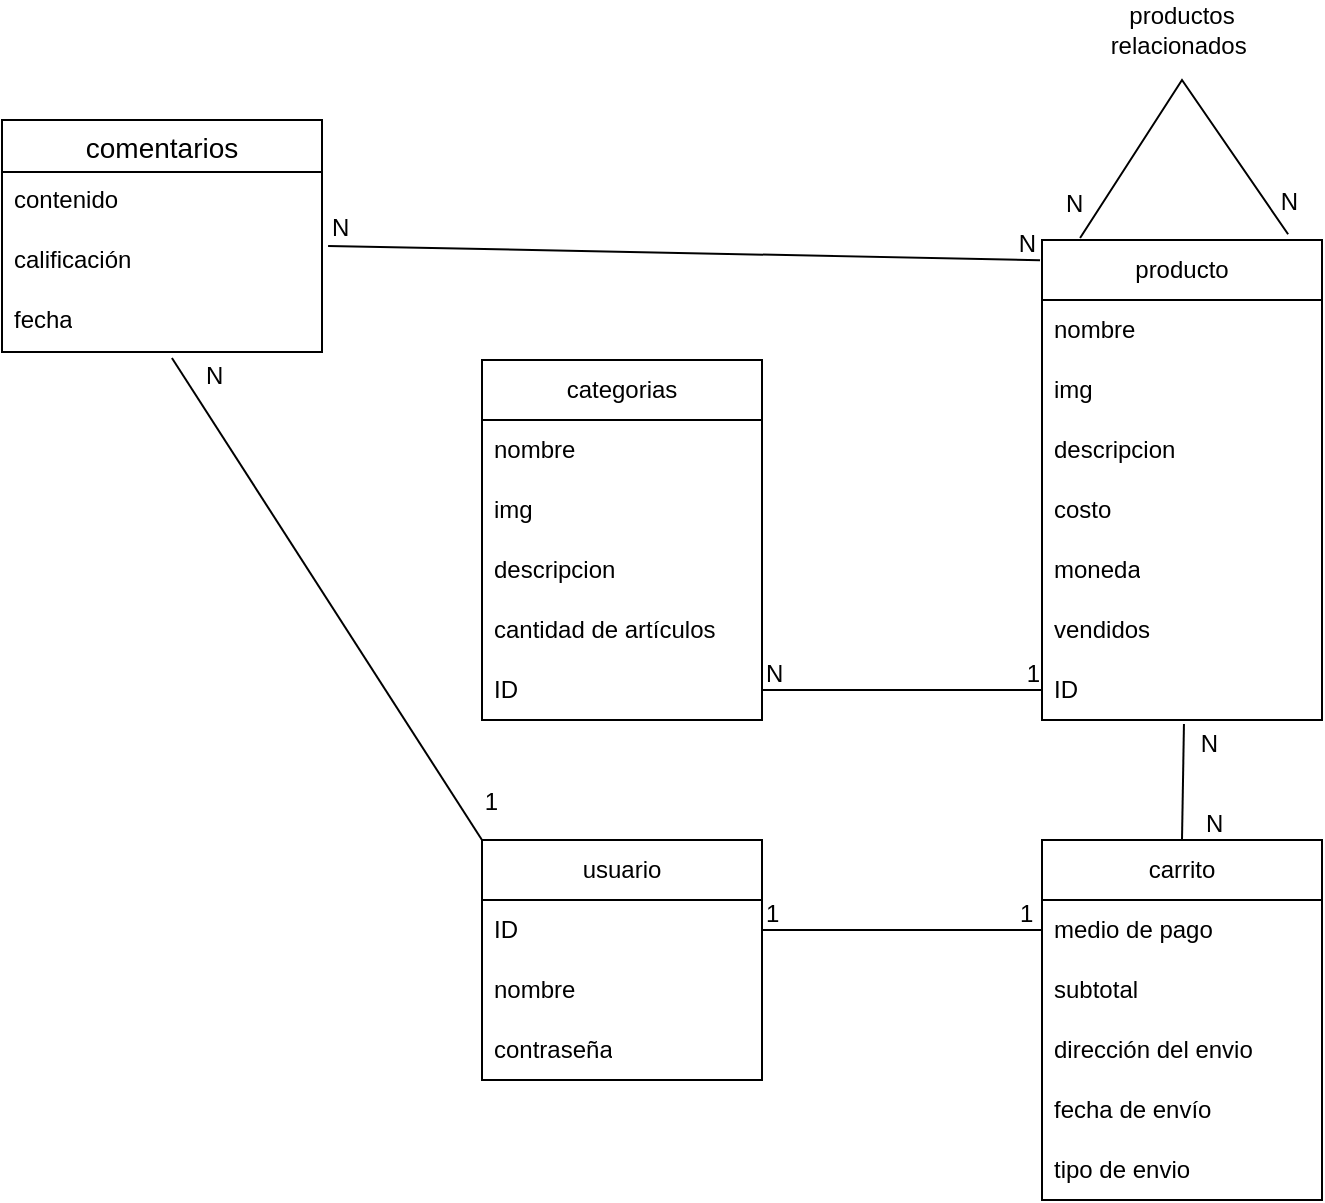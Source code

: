 <mxfile version="21.6.7" type="device">
  <diagram name="Página-1" id="IkIq9GUv9EjntfqMfnKc">
    <mxGraphModel dx="1674" dy="790" grid="1" gridSize="10" guides="1" tooltips="1" connect="1" arrows="1" fold="1" page="1" pageScale="1" pageWidth="827" pageHeight="1169" math="0" shadow="0">
      <root>
        <mxCell id="0" />
        <mxCell id="1" parent="0" />
        <mxCell id="sH8yn2e-o5A9sOrNXWSq-1" value="categorias" style="swimlane;fontStyle=0;childLayout=stackLayout;horizontal=1;startSize=30;horizontalStack=0;resizeParent=1;resizeParentMax=0;resizeLast=0;collapsible=1;marginBottom=0;whiteSpace=wrap;html=1;" parent="1" vertex="1">
          <mxGeometry x="300" y="350" width="140" height="180" as="geometry" />
        </mxCell>
        <mxCell id="sH8yn2e-o5A9sOrNXWSq-2" value="nombre" style="text;strokeColor=none;fillColor=none;align=left;verticalAlign=middle;spacingLeft=4;spacingRight=4;overflow=hidden;points=[[0,0.5],[1,0.5]];portConstraint=eastwest;rotatable=0;whiteSpace=wrap;html=1;" parent="sH8yn2e-o5A9sOrNXWSq-1" vertex="1">
          <mxGeometry y="30" width="140" height="30" as="geometry" />
        </mxCell>
        <mxCell id="sH8yn2e-o5A9sOrNXWSq-3" value="img" style="text;strokeColor=none;fillColor=none;align=left;verticalAlign=middle;spacingLeft=4;spacingRight=4;overflow=hidden;points=[[0,0.5],[1,0.5]];portConstraint=eastwest;rotatable=0;whiteSpace=wrap;html=1;" parent="sH8yn2e-o5A9sOrNXWSq-1" vertex="1">
          <mxGeometry y="60" width="140" height="30" as="geometry" />
        </mxCell>
        <mxCell id="sH8yn2e-o5A9sOrNXWSq-4" value="descripcion" style="text;strokeColor=none;fillColor=none;align=left;verticalAlign=middle;spacingLeft=4;spacingRight=4;overflow=hidden;points=[[0,0.5],[1,0.5]];portConstraint=eastwest;rotatable=0;whiteSpace=wrap;html=1;" parent="sH8yn2e-o5A9sOrNXWSq-1" vertex="1">
          <mxGeometry y="90" width="140" height="30" as="geometry" />
        </mxCell>
        <mxCell id="sH8yn2e-o5A9sOrNXWSq-13" value="cantidad de artículos" style="text;strokeColor=none;fillColor=none;align=left;verticalAlign=middle;spacingLeft=4;spacingRight=4;overflow=hidden;points=[[0,0.5],[1,0.5]];portConstraint=eastwest;rotatable=0;whiteSpace=wrap;html=1;" parent="sH8yn2e-o5A9sOrNXWSq-1" vertex="1">
          <mxGeometry y="120" width="140" height="30" as="geometry" />
        </mxCell>
        <mxCell id="sH8yn2e-o5A9sOrNXWSq-14" value="ID" style="text;strokeColor=none;fillColor=none;align=left;verticalAlign=middle;spacingLeft=4;spacingRight=4;overflow=hidden;points=[[0,0.5],[1,0.5]];portConstraint=eastwest;rotatable=0;whiteSpace=wrap;html=1;" parent="sH8yn2e-o5A9sOrNXWSq-1" vertex="1">
          <mxGeometry y="150" width="140" height="30" as="geometry" />
        </mxCell>
        <mxCell id="sH8yn2e-o5A9sOrNXWSq-5" value="producto" style="swimlane;fontStyle=0;childLayout=stackLayout;horizontal=1;startSize=30;horizontalStack=0;resizeParent=1;resizeParentMax=0;resizeLast=0;collapsible=1;marginBottom=0;whiteSpace=wrap;html=1;" parent="1" vertex="1">
          <mxGeometry x="580" y="290" width="140" height="240" as="geometry" />
        </mxCell>
        <mxCell id="sH8yn2e-o5A9sOrNXWSq-6" value="nombre" style="text;strokeColor=none;fillColor=none;align=left;verticalAlign=middle;spacingLeft=4;spacingRight=4;overflow=hidden;points=[[0,0.5],[1,0.5]];portConstraint=eastwest;rotatable=0;whiteSpace=wrap;html=1;" parent="sH8yn2e-o5A9sOrNXWSq-5" vertex="1">
          <mxGeometry y="30" width="140" height="30" as="geometry" />
        </mxCell>
        <mxCell id="sH8yn2e-o5A9sOrNXWSq-7" value="img" style="text;strokeColor=none;fillColor=none;align=left;verticalAlign=middle;spacingLeft=4;spacingRight=4;overflow=hidden;points=[[0,0.5],[1,0.5]];portConstraint=eastwest;rotatable=0;whiteSpace=wrap;html=1;" parent="sH8yn2e-o5A9sOrNXWSq-5" vertex="1">
          <mxGeometry y="60" width="140" height="30" as="geometry" />
        </mxCell>
        <mxCell id="sH8yn2e-o5A9sOrNXWSq-8" value="descripcion" style="text;strokeColor=none;fillColor=none;align=left;verticalAlign=middle;spacingLeft=4;spacingRight=4;overflow=hidden;points=[[0,0.5],[1,0.5]];portConstraint=eastwest;rotatable=0;whiteSpace=wrap;html=1;" parent="sH8yn2e-o5A9sOrNXWSq-5" vertex="1">
          <mxGeometry y="90" width="140" height="30" as="geometry" />
        </mxCell>
        <mxCell id="sH8yn2e-o5A9sOrNXWSq-9" value="costo" style="text;strokeColor=none;fillColor=none;align=left;verticalAlign=middle;spacingLeft=4;spacingRight=4;overflow=hidden;points=[[0,0.5],[1,0.5]];portConstraint=eastwest;rotatable=0;whiteSpace=wrap;html=1;" parent="sH8yn2e-o5A9sOrNXWSq-5" vertex="1">
          <mxGeometry y="120" width="140" height="30" as="geometry" />
        </mxCell>
        <mxCell id="sH8yn2e-o5A9sOrNXWSq-10" value="moneda" style="text;strokeColor=none;fillColor=none;align=left;verticalAlign=middle;spacingLeft=4;spacingRight=4;overflow=hidden;points=[[0,0.5],[1,0.5]];portConstraint=eastwest;rotatable=0;whiteSpace=wrap;html=1;" parent="sH8yn2e-o5A9sOrNXWSq-5" vertex="1">
          <mxGeometry y="150" width="140" height="30" as="geometry" />
        </mxCell>
        <mxCell id="sH8yn2e-o5A9sOrNXWSq-11" value="vendidos" style="text;strokeColor=none;fillColor=none;align=left;verticalAlign=middle;spacingLeft=4;spacingRight=4;overflow=hidden;points=[[0,0.5],[1,0.5]];portConstraint=eastwest;rotatable=0;whiteSpace=wrap;html=1;" parent="sH8yn2e-o5A9sOrNXWSq-5" vertex="1">
          <mxGeometry y="180" width="140" height="30" as="geometry" />
        </mxCell>
        <mxCell id="sH8yn2e-o5A9sOrNXWSq-12" value="ID" style="text;strokeColor=none;fillColor=none;align=left;verticalAlign=middle;spacingLeft=4;spacingRight=4;overflow=hidden;points=[[0,0.5],[1,0.5]];portConstraint=eastwest;rotatable=0;whiteSpace=wrap;html=1;" parent="sH8yn2e-o5A9sOrNXWSq-5" vertex="1">
          <mxGeometry y="210" width="140" height="30" as="geometry" />
        </mxCell>
        <mxCell id="sH8yn2e-o5A9sOrNXWSq-22" value="" style="endArrow=none;html=1;rounded=0;" parent="1" source="sH8yn2e-o5A9sOrNXWSq-14" target="sH8yn2e-o5A9sOrNXWSq-12" edge="1">
          <mxGeometry relative="1" as="geometry">
            <mxPoint x="420" y="500" as="sourcePoint" />
            <mxPoint x="580" y="500" as="targetPoint" />
          </mxGeometry>
        </mxCell>
        <mxCell id="sH8yn2e-o5A9sOrNXWSq-23" value="N" style="resizable=0;html=1;whiteSpace=wrap;align=left;verticalAlign=bottom;" parent="sH8yn2e-o5A9sOrNXWSq-22" connectable="0" vertex="1">
          <mxGeometry x="-1" relative="1" as="geometry" />
        </mxCell>
        <mxCell id="sH8yn2e-o5A9sOrNXWSq-24" value="1" style="resizable=0;html=1;whiteSpace=wrap;align=right;verticalAlign=bottom;" parent="sH8yn2e-o5A9sOrNXWSq-22" connectable="0" vertex="1">
          <mxGeometry x="1" relative="1" as="geometry" />
        </mxCell>
        <mxCell id="I7QcDZDg4spp3pXIW1qy-1" value="usuario" style="swimlane;fontStyle=0;childLayout=stackLayout;horizontal=1;startSize=30;horizontalStack=0;resizeParent=1;resizeParentMax=0;resizeLast=0;collapsible=1;marginBottom=0;whiteSpace=wrap;html=1;" vertex="1" parent="1">
          <mxGeometry x="300" y="590" width="140" height="120" as="geometry" />
        </mxCell>
        <mxCell id="I7QcDZDg4spp3pXIW1qy-2" value="ID" style="text;strokeColor=none;fillColor=none;align=left;verticalAlign=middle;spacingLeft=4;spacingRight=4;overflow=hidden;points=[[0,0.5],[1,0.5]];portConstraint=eastwest;rotatable=0;whiteSpace=wrap;html=1;" vertex="1" parent="I7QcDZDg4spp3pXIW1qy-1">
          <mxGeometry y="30" width="140" height="30" as="geometry" />
        </mxCell>
        <mxCell id="I7QcDZDg4spp3pXIW1qy-3" value="nombre" style="text;strokeColor=none;fillColor=none;align=left;verticalAlign=middle;spacingLeft=4;spacingRight=4;overflow=hidden;points=[[0,0.5],[1,0.5]];portConstraint=eastwest;rotatable=0;whiteSpace=wrap;html=1;" vertex="1" parent="I7QcDZDg4spp3pXIW1qy-1">
          <mxGeometry y="60" width="140" height="30" as="geometry" />
        </mxCell>
        <mxCell id="I7QcDZDg4spp3pXIW1qy-4" value="contraseña" style="text;strokeColor=none;fillColor=none;align=left;verticalAlign=middle;spacingLeft=4;spacingRight=4;overflow=hidden;points=[[0,0.5],[1,0.5]];portConstraint=eastwest;rotatable=0;whiteSpace=wrap;html=1;" vertex="1" parent="I7QcDZDg4spp3pXIW1qy-1">
          <mxGeometry y="90" width="140" height="30" as="geometry" />
        </mxCell>
        <mxCell id="I7QcDZDg4spp3pXIW1qy-5" value="carrito" style="swimlane;fontStyle=0;childLayout=stackLayout;horizontal=1;startSize=30;horizontalStack=0;resizeParent=1;resizeParentMax=0;resizeLast=0;collapsible=1;marginBottom=0;whiteSpace=wrap;html=1;" vertex="1" parent="1">
          <mxGeometry x="580" y="590" width="140" height="180" as="geometry" />
        </mxCell>
        <mxCell id="I7QcDZDg4spp3pXIW1qy-6" value="medio de pago" style="text;strokeColor=none;fillColor=none;align=left;verticalAlign=middle;spacingLeft=4;spacingRight=4;overflow=hidden;points=[[0,0.5],[1,0.5]];portConstraint=eastwest;rotatable=0;whiteSpace=wrap;html=1;" vertex="1" parent="I7QcDZDg4spp3pXIW1qy-5">
          <mxGeometry y="30" width="140" height="30" as="geometry" />
        </mxCell>
        <mxCell id="I7QcDZDg4spp3pXIW1qy-21" value="subtotal" style="text;strokeColor=none;fillColor=none;align=left;verticalAlign=middle;spacingLeft=4;spacingRight=4;overflow=hidden;points=[[0,0.5],[1,0.5]];portConstraint=eastwest;rotatable=0;whiteSpace=wrap;html=1;" vertex="1" parent="I7QcDZDg4spp3pXIW1qy-5">
          <mxGeometry y="60" width="140" height="30" as="geometry" />
        </mxCell>
        <mxCell id="I7QcDZDg4spp3pXIW1qy-22" value="dirección del envio" style="text;strokeColor=none;fillColor=none;align=left;verticalAlign=middle;spacingLeft=4;spacingRight=4;overflow=hidden;points=[[0,0.5],[1,0.5]];portConstraint=eastwest;rotatable=0;whiteSpace=wrap;html=1;" vertex="1" parent="I7QcDZDg4spp3pXIW1qy-5">
          <mxGeometry y="90" width="140" height="30" as="geometry" />
        </mxCell>
        <mxCell id="I7QcDZDg4spp3pXIW1qy-23" value="fecha de envío" style="text;strokeColor=none;fillColor=none;align=left;verticalAlign=middle;spacingLeft=4;spacingRight=4;overflow=hidden;points=[[0,0.5],[1,0.5]];portConstraint=eastwest;rotatable=0;whiteSpace=wrap;html=1;" vertex="1" parent="I7QcDZDg4spp3pXIW1qy-5">
          <mxGeometry y="120" width="140" height="30" as="geometry" />
        </mxCell>
        <mxCell id="I7QcDZDg4spp3pXIW1qy-24" value="tipo de envio" style="text;strokeColor=none;fillColor=none;align=left;verticalAlign=middle;spacingLeft=4;spacingRight=4;overflow=hidden;points=[[0,0.5],[1,0.5]];portConstraint=eastwest;rotatable=0;whiteSpace=wrap;html=1;" vertex="1" parent="I7QcDZDg4spp3pXIW1qy-5">
          <mxGeometry y="150" width="140" height="30" as="geometry" />
        </mxCell>
        <mxCell id="I7QcDZDg4spp3pXIW1qy-15" value="" style="endArrow=none;html=1;rounded=0;entryX=0;entryY=0.5;entryDx=0;entryDy=0;exitX=1;exitY=0.5;exitDx=0;exitDy=0;" edge="1" parent="1" source="I7QcDZDg4spp3pXIW1qy-2" target="I7QcDZDg4spp3pXIW1qy-6">
          <mxGeometry relative="1" as="geometry">
            <mxPoint x="440" y="690" as="sourcePoint" />
            <mxPoint x="600" y="690" as="targetPoint" />
          </mxGeometry>
        </mxCell>
        <mxCell id="I7QcDZDg4spp3pXIW1qy-16" value="1" style="resizable=0;html=1;whiteSpace=wrap;align=left;verticalAlign=bottom;" connectable="0" vertex="1" parent="I7QcDZDg4spp3pXIW1qy-15">
          <mxGeometry x="-1" relative="1" as="geometry" />
        </mxCell>
        <mxCell id="I7QcDZDg4spp3pXIW1qy-17" value="1&amp;nbsp; &amp;nbsp;" style="resizable=0;html=1;whiteSpace=wrap;align=right;verticalAlign=bottom;" connectable="0" vertex="1" parent="I7QcDZDg4spp3pXIW1qy-15">
          <mxGeometry x="1" relative="1" as="geometry">
            <mxPoint y="15" as="offset" />
          </mxGeometry>
        </mxCell>
        <mxCell id="I7QcDZDg4spp3pXIW1qy-18" value="" style="endArrow=none;html=1;rounded=0;entryX=0.507;entryY=1.067;entryDx=0;entryDy=0;entryPerimeter=0;exitX=0.5;exitY=0;exitDx=0;exitDy=0;" edge="1" parent="1" source="I7QcDZDg4spp3pXIW1qy-5" target="sH8yn2e-o5A9sOrNXWSq-12">
          <mxGeometry relative="1" as="geometry">
            <mxPoint x="600" y="570" as="sourcePoint" />
            <mxPoint x="760" y="570" as="targetPoint" />
          </mxGeometry>
        </mxCell>
        <mxCell id="I7QcDZDg4spp3pXIW1qy-19" value="N" style="resizable=0;html=1;whiteSpace=wrap;align=left;verticalAlign=bottom;" connectable="0" vertex="1" parent="I7QcDZDg4spp3pXIW1qy-18">
          <mxGeometry x="-1" relative="1" as="geometry">
            <mxPoint x="10" as="offset" />
          </mxGeometry>
        </mxCell>
        <mxCell id="I7QcDZDg4spp3pXIW1qy-20" value="N" style="resizable=0;html=1;whiteSpace=wrap;align=right;verticalAlign=bottom;" connectable="0" vertex="1" parent="I7QcDZDg4spp3pXIW1qy-18">
          <mxGeometry x="1" relative="1" as="geometry">
            <mxPoint x="19" y="18" as="offset" />
          </mxGeometry>
        </mxCell>
        <mxCell id="I7QcDZDg4spp3pXIW1qy-26" value="comentarios" style="swimlane;fontStyle=0;childLayout=stackLayout;horizontal=1;startSize=26;horizontalStack=0;resizeParent=1;resizeParentMax=0;resizeLast=0;collapsible=1;marginBottom=0;align=center;fontSize=14;" vertex="1" parent="1">
          <mxGeometry x="60" y="230" width="160" height="116" as="geometry" />
        </mxCell>
        <mxCell id="I7QcDZDg4spp3pXIW1qy-27" value="contenido" style="text;strokeColor=none;fillColor=none;spacingLeft=4;spacingRight=4;overflow=hidden;rotatable=0;points=[[0,0.5],[1,0.5]];portConstraint=eastwest;fontSize=12;whiteSpace=wrap;html=1;" vertex="1" parent="I7QcDZDg4spp3pXIW1qy-26">
          <mxGeometry y="26" width="160" height="30" as="geometry" />
        </mxCell>
        <mxCell id="I7QcDZDg4spp3pXIW1qy-28" value="calificación" style="text;strokeColor=none;fillColor=none;spacingLeft=4;spacingRight=4;overflow=hidden;rotatable=0;points=[[0,0.5],[1,0.5]];portConstraint=eastwest;fontSize=12;whiteSpace=wrap;html=1;" vertex="1" parent="I7QcDZDg4spp3pXIW1qy-26">
          <mxGeometry y="56" width="160" height="30" as="geometry" />
        </mxCell>
        <mxCell id="I7QcDZDg4spp3pXIW1qy-29" value="fecha" style="text;strokeColor=none;fillColor=none;spacingLeft=4;spacingRight=4;overflow=hidden;rotatable=0;points=[[0,0.5],[1,0.5]];portConstraint=eastwest;fontSize=12;whiteSpace=wrap;html=1;" vertex="1" parent="I7QcDZDg4spp3pXIW1qy-26">
          <mxGeometry y="86" width="160" height="30" as="geometry" />
        </mxCell>
        <mxCell id="I7QcDZDg4spp3pXIW1qy-30" value="" style="endArrow=none;html=1;rounded=0;exitX=1.019;exitY=0.233;exitDx=0;exitDy=0;exitPerimeter=0;entryX=-0.007;entryY=0.042;entryDx=0;entryDy=0;entryPerimeter=0;" edge="1" parent="1" source="I7QcDZDg4spp3pXIW1qy-28" target="sH8yn2e-o5A9sOrNXWSq-5">
          <mxGeometry relative="1" as="geometry">
            <mxPoint x="260" y="290" as="sourcePoint" />
            <mxPoint x="420" y="290" as="targetPoint" />
          </mxGeometry>
        </mxCell>
        <mxCell id="I7QcDZDg4spp3pXIW1qy-31" value="N" style="resizable=0;html=1;whiteSpace=wrap;align=left;verticalAlign=bottom;" connectable="0" vertex="1" parent="I7QcDZDg4spp3pXIW1qy-30">
          <mxGeometry x="-1" relative="1" as="geometry" />
        </mxCell>
        <mxCell id="I7QcDZDg4spp3pXIW1qy-32" value="N" style="resizable=0;html=1;whiteSpace=wrap;align=right;verticalAlign=bottom;" connectable="0" vertex="1" parent="I7QcDZDg4spp3pXIW1qy-30">
          <mxGeometry x="1" relative="1" as="geometry" />
        </mxCell>
        <mxCell id="I7QcDZDg4spp3pXIW1qy-33" value="" style="endArrow=none;html=1;rounded=0;exitX=0.531;exitY=1.1;exitDx=0;exitDy=0;exitPerimeter=0;entryX=0;entryY=0;entryDx=0;entryDy=0;" edge="1" parent="1" source="I7QcDZDg4spp3pXIW1qy-29" target="I7QcDZDg4spp3pXIW1qy-1">
          <mxGeometry relative="1" as="geometry">
            <mxPoint x="70" y="420" as="sourcePoint" />
            <mxPoint x="230" y="420" as="targetPoint" />
          </mxGeometry>
        </mxCell>
        <mxCell id="I7QcDZDg4spp3pXIW1qy-34" value="N" style="resizable=0;html=1;whiteSpace=wrap;align=left;verticalAlign=bottom;" connectable="0" vertex="1" parent="I7QcDZDg4spp3pXIW1qy-33">
          <mxGeometry x="-1" relative="1" as="geometry">
            <mxPoint x="15" y="17" as="offset" />
          </mxGeometry>
        </mxCell>
        <mxCell id="I7QcDZDg4spp3pXIW1qy-35" value="1" style="resizable=0;html=1;whiteSpace=wrap;align=right;verticalAlign=bottom;" connectable="0" vertex="1" parent="I7QcDZDg4spp3pXIW1qy-33">
          <mxGeometry x="1" relative="1" as="geometry">
            <mxPoint x="10" y="-10" as="offset" />
          </mxGeometry>
        </mxCell>
        <mxCell id="I7QcDZDg4spp3pXIW1qy-40" value="" style="endArrow=none;html=1;rounded=0;entryX=0.879;entryY=-0.012;entryDx=0;entryDy=0;entryPerimeter=0;exitX=0.136;exitY=-0.004;exitDx=0;exitDy=0;exitPerimeter=0;" edge="1" parent="1" source="sH8yn2e-o5A9sOrNXWSq-5" target="sH8yn2e-o5A9sOrNXWSq-5">
          <mxGeometry relative="1" as="geometry">
            <mxPoint x="560" y="270" as="sourcePoint" />
            <mxPoint x="720" y="270" as="targetPoint" />
            <Array as="points">
              <mxPoint x="650" y="210" />
            </Array>
          </mxGeometry>
        </mxCell>
        <mxCell id="I7QcDZDg4spp3pXIW1qy-41" value="N" style="resizable=0;html=1;whiteSpace=wrap;align=left;verticalAlign=bottom;" connectable="0" vertex="1" parent="I7QcDZDg4spp3pXIW1qy-40">
          <mxGeometry x="-1" relative="1" as="geometry">
            <mxPoint x="-9" y="-9" as="offset" />
          </mxGeometry>
        </mxCell>
        <mxCell id="I7QcDZDg4spp3pXIW1qy-42" value="N" style="resizable=0;html=1;whiteSpace=wrap;align=right;verticalAlign=bottom;" connectable="0" vertex="1" parent="I7QcDZDg4spp3pXIW1qy-40">
          <mxGeometry x="1" relative="1" as="geometry">
            <mxPoint x="7" y="-7" as="offset" />
          </mxGeometry>
        </mxCell>
        <mxCell id="I7QcDZDg4spp3pXIW1qy-43" value="productos relacionados&amp;nbsp;" style="text;html=1;strokeColor=none;fillColor=none;align=center;verticalAlign=middle;whiteSpace=wrap;rounded=0;" vertex="1" parent="1">
          <mxGeometry x="620" y="170" width="60" height="30" as="geometry" />
        </mxCell>
      </root>
    </mxGraphModel>
  </diagram>
</mxfile>

